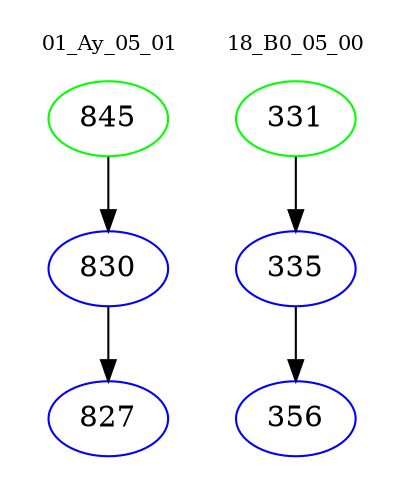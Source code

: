 digraph{
subgraph cluster_0 {
color = white
label = "01_Ay_05_01";
fontsize=10;
T0_845 [label="845", color="green"]
T0_845 -> T0_830 [color="black"]
T0_830 [label="830", color="blue"]
T0_830 -> T0_827 [color="black"]
T0_827 [label="827", color="blue"]
}
subgraph cluster_1 {
color = white
label = "18_B0_05_00";
fontsize=10;
T1_331 [label="331", color="green"]
T1_331 -> T1_335 [color="black"]
T1_335 [label="335", color="blue"]
T1_335 -> T1_356 [color="black"]
T1_356 [label="356", color="blue"]
}
}
